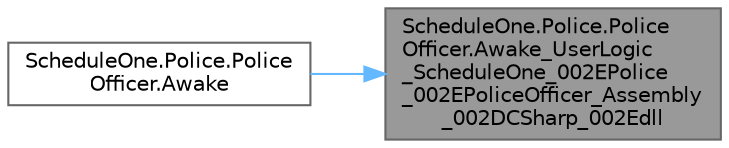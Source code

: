 digraph "ScheduleOne.Police.PoliceOfficer.Awake_UserLogic_ScheduleOne_002EPolice_002EPoliceOfficer_Assembly_002DCSharp_002Edll"
{
 // LATEX_PDF_SIZE
  bgcolor="transparent";
  edge [fontname=Helvetica,fontsize=10,labelfontname=Helvetica,labelfontsize=10];
  node [fontname=Helvetica,fontsize=10,shape=box,height=0.2,width=0.4];
  rankdir="RL";
  Node1 [id="Node000001",label="ScheduleOne.Police.Police\lOfficer.Awake_UserLogic\l_ScheduleOne_002EPolice\l_002EPoliceOfficer_Assembly\l_002DCSharp_002Edll",height=0.2,width=0.4,color="gray40", fillcolor="grey60", style="filled", fontcolor="black",tooltip="Awakes the user logic schedule one 002 e police 002 e police officer assembly 002 dc sharp 002 edll."];
  Node1 -> Node2 [id="edge1_Node000001_Node000002",dir="back",color="steelblue1",style="solid",tooltip=" "];
  Node2 [id="Node000002",label="ScheduleOne.Police.Police\lOfficer.Awake",height=0.2,width=0.4,color="grey40", fillcolor="white", style="filled",URL="$class_schedule_one_1_1_police_1_1_police_officer.html#a16bf2548c16a3a203cf83a0b1d1bf6d6",tooltip="Awakes this instance."];
}

